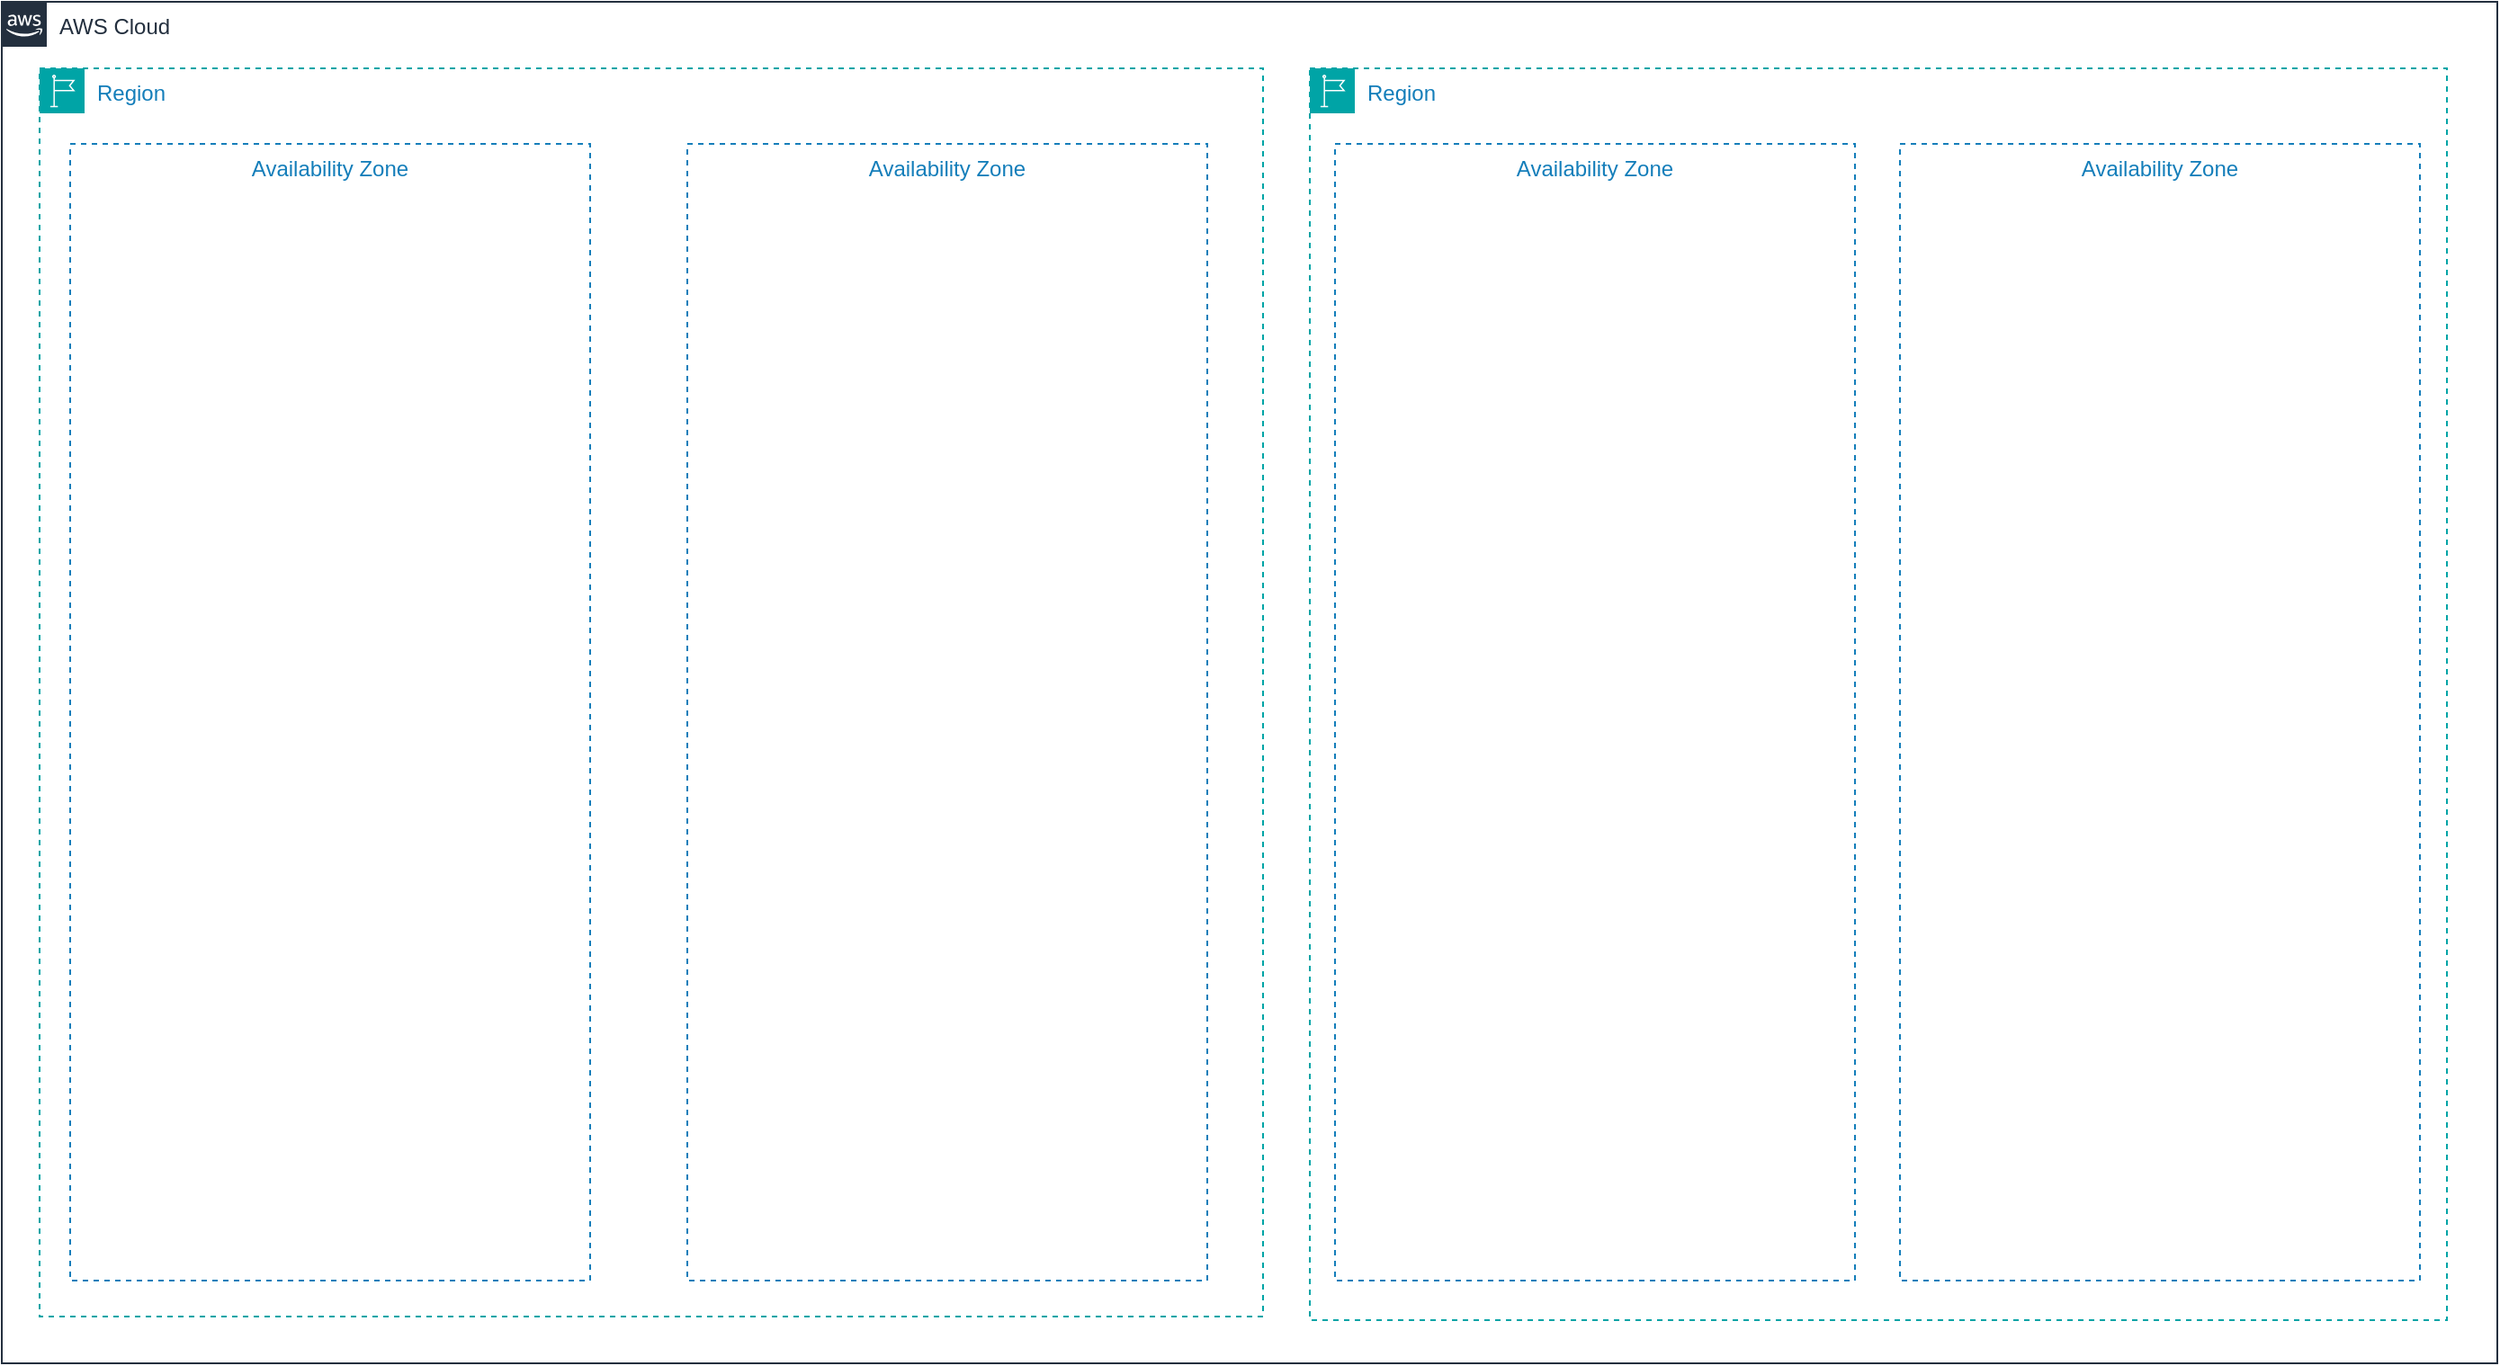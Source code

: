 <mxfile version="24.8.3">
  <diagram name="Page-1" id="hxz2i_NrPAqjPGiPRz0h">
    <mxGraphModel dx="1666" dy="843" grid="0" gridSize="10" guides="1" tooltips="1" connect="1" arrows="1" fold="1" page="1" pageScale="1" pageWidth="850" pageHeight="1100" background="none" math="0" shadow="0">
      <root>
        <mxCell id="0" />
        <mxCell id="1" parent="0" />
        <mxCell id="YxjfI5JZOF2fyLaDAdDK-7" value="AWS Cloud" style="points=[[0,0],[0.25,0],[0.5,0],[0.75,0],[1,0],[1,0.25],[1,0.5],[1,0.75],[1,1],[0.75,1],[0.5,1],[0.25,1],[0,1],[0,0.75],[0,0.5],[0,0.25]];outlineConnect=0;gradientColor=none;html=1;whiteSpace=wrap;fontSize=12;fontStyle=0;container=1;pointerEvents=0;collapsible=0;recursiveResize=0;shape=mxgraph.aws4.group;grIcon=mxgraph.aws4.group_aws_cloud_alt;strokeColor=#232F3E;fillColor=none;verticalAlign=top;align=left;spacingLeft=30;fontColor=#232F3E;dashed=0;rounded=0;" vertex="1" parent="1">
          <mxGeometry x="136" y="135" width="1387" height="757" as="geometry" />
        </mxCell>
        <mxCell id="YxjfI5JZOF2fyLaDAdDK-8" value="Region" style="points=[[0,0],[0.25,0],[0.5,0],[0.75,0],[1,0],[1,0.25],[1,0.5],[1,0.75],[1,1],[0.75,1],[0.5,1],[0.25,1],[0,1],[0,0.75],[0,0.5],[0,0.25]];outlineConnect=0;gradientColor=none;html=1;whiteSpace=wrap;fontSize=12;fontStyle=0;container=1;pointerEvents=0;collapsible=0;recursiveResize=0;shape=mxgraph.aws4.group;grIcon=mxgraph.aws4.group_region;strokeColor=#00A4A6;fillColor=none;verticalAlign=top;align=left;spacingLeft=30;fontColor=#147EBA;dashed=1;rounded=0;" vertex="1" parent="YxjfI5JZOF2fyLaDAdDK-7">
          <mxGeometry x="21" y="37" width="680" height="694" as="geometry" />
        </mxCell>
        <mxCell id="YxjfI5JZOF2fyLaDAdDK-9" value="Availability Zone" style="fillColor=none;strokeColor=#147EBA;dashed=1;verticalAlign=top;fontStyle=0;fontColor=#147EBA;whiteSpace=wrap;html=1;rounded=0;" vertex="1" parent="YxjfI5JZOF2fyLaDAdDK-8">
          <mxGeometry x="17" y="42" width="289" height="632" as="geometry" />
        </mxCell>
        <mxCell id="YxjfI5JZOF2fyLaDAdDK-10" value="Availability Zone" style="fillColor=none;strokeColor=#147EBA;dashed=1;verticalAlign=top;fontStyle=0;fontColor=#147EBA;whiteSpace=wrap;html=1;rounded=0;" vertex="1" parent="YxjfI5JZOF2fyLaDAdDK-8">
          <mxGeometry x="360" y="42" width="289" height="632" as="geometry" />
        </mxCell>
        <mxCell id="YxjfI5JZOF2fyLaDAdDK-11" value="Region" style="points=[[0,0],[0.25,0],[0.5,0],[0.75,0],[1,0],[1,0.25],[1,0.5],[1,0.75],[1,1],[0.75,1],[0.5,1],[0.25,1],[0,1],[0,0.75],[0,0.5],[0,0.25]];outlineConnect=0;gradientColor=none;html=1;whiteSpace=wrap;fontSize=12;fontStyle=0;container=1;pointerEvents=0;collapsible=0;recursiveResize=0;shape=mxgraph.aws4.group;grIcon=mxgraph.aws4.group_region;strokeColor=#00A4A6;fillColor=none;verticalAlign=top;align=left;spacingLeft=30;fontColor=#147EBA;dashed=1;rounded=0;" vertex="1" parent="YxjfI5JZOF2fyLaDAdDK-7">
          <mxGeometry x="727" y="37" width="632" height="696" as="geometry" />
        </mxCell>
        <mxCell id="YxjfI5JZOF2fyLaDAdDK-12" value="Availability Zone" style="fillColor=none;strokeColor=#147EBA;dashed=1;verticalAlign=top;fontStyle=0;fontColor=#147EBA;whiteSpace=wrap;html=1;rounded=0;" vertex="1" parent="YxjfI5JZOF2fyLaDAdDK-11">
          <mxGeometry x="14" y="42" width="289" height="632" as="geometry" />
        </mxCell>
        <mxCell id="YxjfI5JZOF2fyLaDAdDK-13" value="Availability Zone" style="fillColor=none;strokeColor=#147EBA;dashed=1;verticalAlign=top;fontStyle=0;fontColor=#147EBA;whiteSpace=wrap;html=1;rounded=0;" vertex="1" parent="YxjfI5JZOF2fyLaDAdDK-11">
          <mxGeometry x="328" y="42" width="289" height="632" as="geometry" />
        </mxCell>
      </root>
    </mxGraphModel>
  </diagram>
</mxfile>
